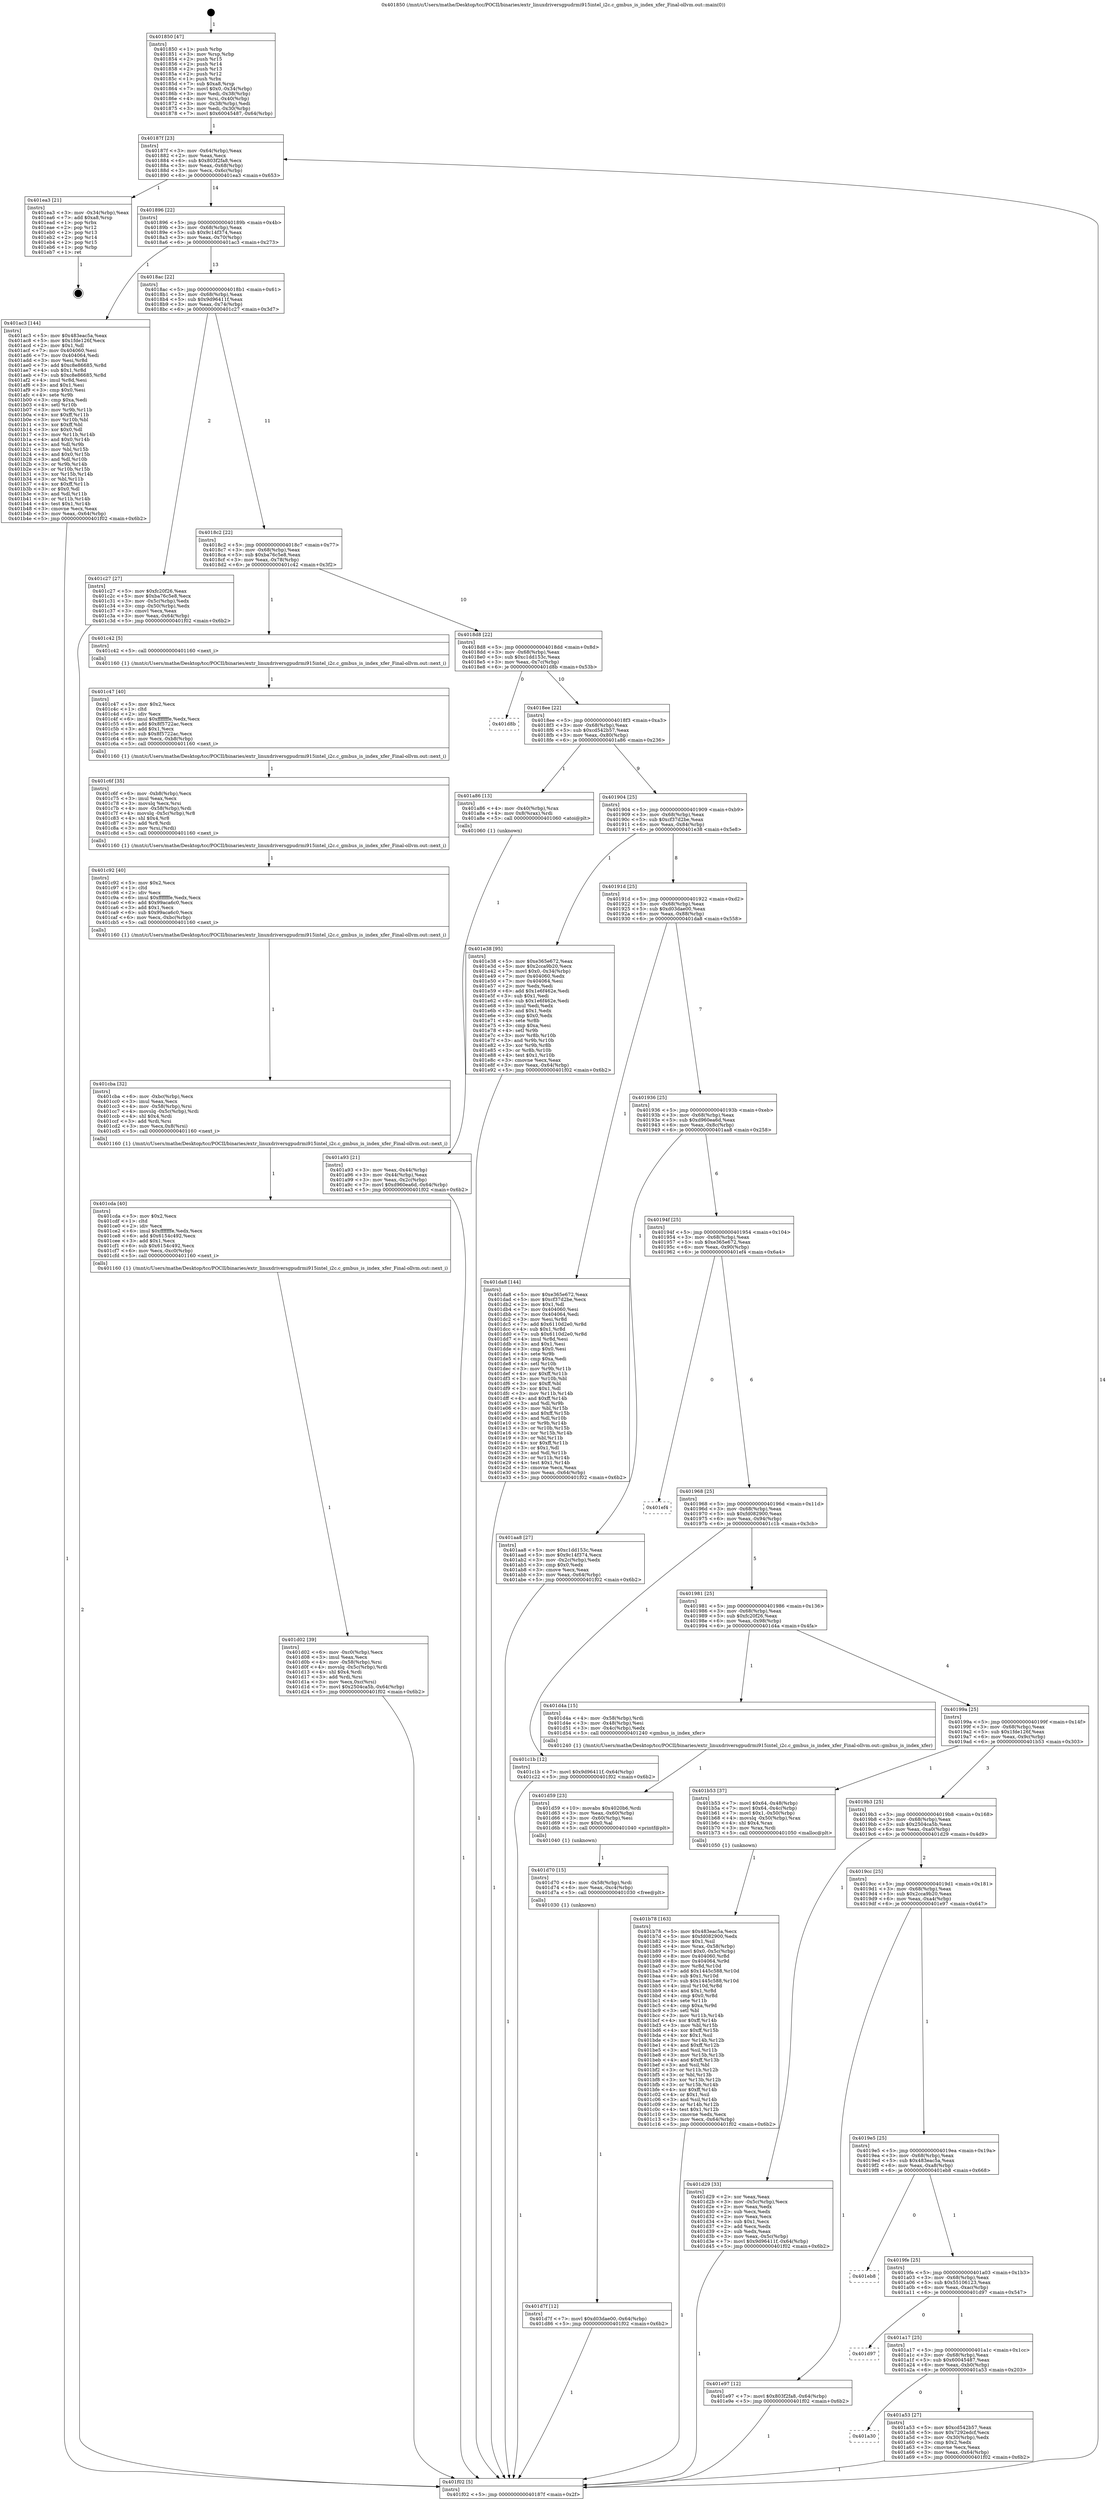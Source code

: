 digraph "0x401850" {
  label = "0x401850 (/mnt/c/Users/mathe/Desktop/tcc/POCII/binaries/extr_linuxdriversgpudrmi915intel_i2c.c_gmbus_is_index_xfer_Final-ollvm.out::main(0))"
  labelloc = "t"
  node[shape=record]

  Entry [label="",width=0.3,height=0.3,shape=circle,fillcolor=black,style=filled]
  "0x40187f" [label="{
     0x40187f [23]\l
     | [instrs]\l
     &nbsp;&nbsp;0x40187f \<+3\>: mov -0x64(%rbp),%eax\l
     &nbsp;&nbsp;0x401882 \<+2\>: mov %eax,%ecx\l
     &nbsp;&nbsp;0x401884 \<+6\>: sub $0x803f2fa8,%ecx\l
     &nbsp;&nbsp;0x40188a \<+3\>: mov %eax,-0x68(%rbp)\l
     &nbsp;&nbsp;0x40188d \<+3\>: mov %ecx,-0x6c(%rbp)\l
     &nbsp;&nbsp;0x401890 \<+6\>: je 0000000000401ea3 \<main+0x653\>\l
  }"]
  "0x401ea3" [label="{
     0x401ea3 [21]\l
     | [instrs]\l
     &nbsp;&nbsp;0x401ea3 \<+3\>: mov -0x34(%rbp),%eax\l
     &nbsp;&nbsp;0x401ea6 \<+7\>: add $0xa8,%rsp\l
     &nbsp;&nbsp;0x401ead \<+1\>: pop %rbx\l
     &nbsp;&nbsp;0x401eae \<+2\>: pop %r12\l
     &nbsp;&nbsp;0x401eb0 \<+2\>: pop %r13\l
     &nbsp;&nbsp;0x401eb2 \<+2\>: pop %r14\l
     &nbsp;&nbsp;0x401eb4 \<+2\>: pop %r15\l
     &nbsp;&nbsp;0x401eb6 \<+1\>: pop %rbp\l
     &nbsp;&nbsp;0x401eb7 \<+1\>: ret\l
  }"]
  "0x401896" [label="{
     0x401896 [22]\l
     | [instrs]\l
     &nbsp;&nbsp;0x401896 \<+5\>: jmp 000000000040189b \<main+0x4b\>\l
     &nbsp;&nbsp;0x40189b \<+3\>: mov -0x68(%rbp),%eax\l
     &nbsp;&nbsp;0x40189e \<+5\>: sub $0x9c14f374,%eax\l
     &nbsp;&nbsp;0x4018a3 \<+3\>: mov %eax,-0x70(%rbp)\l
     &nbsp;&nbsp;0x4018a6 \<+6\>: je 0000000000401ac3 \<main+0x273\>\l
  }"]
  Exit [label="",width=0.3,height=0.3,shape=circle,fillcolor=black,style=filled,peripheries=2]
  "0x401ac3" [label="{
     0x401ac3 [144]\l
     | [instrs]\l
     &nbsp;&nbsp;0x401ac3 \<+5\>: mov $0x483eac5a,%eax\l
     &nbsp;&nbsp;0x401ac8 \<+5\>: mov $0x1fde126f,%ecx\l
     &nbsp;&nbsp;0x401acd \<+2\>: mov $0x1,%dl\l
     &nbsp;&nbsp;0x401acf \<+7\>: mov 0x404060,%esi\l
     &nbsp;&nbsp;0x401ad6 \<+7\>: mov 0x404064,%edi\l
     &nbsp;&nbsp;0x401add \<+3\>: mov %esi,%r8d\l
     &nbsp;&nbsp;0x401ae0 \<+7\>: add $0xc8e86685,%r8d\l
     &nbsp;&nbsp;0x401ae7 \<+4\>: sub $0x1,%r8d\l
     &nbsp;&nbsp;0x401aeb \<+7\>: sub $0xc8e86685,%r8d\l
     &nbsp;&nbsp;0x401af2 \<+4\>: imul %r8d,%esi\l
     &nbsp;&nbsp;0x401af6 \<+3\>: and $0x1,%esi\l
     &nbsp;&nbsp;0x401af9 \<+3\>: cmp $0x0,%esi\l
     &nbsp;&nbsp;0x401afc \<+4\>: sete %r9b\l
     &nbsp;&nbsp;0x401b00 \<+3\>: cmp $0xa,%edi\l
     &nbsp;&nbsp;0x401b03 \<+4\>: setl %r10b\l
     &nbsp;&nbsp;0x401b07 \<+3\>: mov %r9b,%r11b\l
     &nbsp;&nbsp;0x401b0a \<+4\>: xor $0xff,%r11b\l
     &nbsp;&nbsp;0x401b0e \<+3\>: mov %r10b,%bl\l
     &nbsp;&nbsp;0x401b11 \<+3\>: xor $0xff,%bl\l
     &nbsp;&nbsp;0x401b14 \<+3\>: xor $0x0,%dl\l
     &nbsp;&nbsp;0x401b17 \<+3\>: mov %r11b,%r14b\l
     &nbsp;&nbsp;0x401b1a \<+4\>: and $0x0,%r14b\l
     &nbsp;&nbsp;0x401b1e \<+3\>: and %dl,%r9b\l
     &nbsp;&nbsp;0x401b21 \<+3\>: mov %bl,%r15b\l
     &nbsp;&nbsp;0x401b24 \<+4\>: and $0x0,%r15b\l
     &nbsp;&nbsp;0x401b28 \<+3\>: and %dl,%r10b\l
     &nbsp;&nbsp;0x401b2b \<+3\>: or %r9b,%r14b\l
     &nbsp;&nbsp;0x401b2e \<+3\>: or %r10b,%r15b\l
     &nbsp;&nbsp;0x401b31 \<+3\>: xor %r15b,%r14b\l
     &nbsp;&nbsp;0x401b34 \<+3\>: or %bl,%r11b\l
     &nbsp;&nbsp;0x401b37 \<+4\>: xor $0xff,%r11b\l
     &nbsp;&nbsp;0x401b3b \<+3\>: or $0x0,%dl\l
     &nbsp;&nbsp;0x401b3e \<+3\>: and %dl,%r11b\l
     &nbsp;&nbsp;0x401b41 \<+3\>: or %r11b,%r14b\l
     &nbsp;&nbsp;0x401b44 \<+4\>: test $0x1,%r14b\l
     &nbsp;&nbsp;0x401b48 \<+3\>: cmovne %ecx,%eax\l
     &nbsp;&nbsp;0x401b4b \<+3\>: mov %eax,-0x64(%rbp)\l
     &nbsp;&nbsp;0x401b4e \<+5\>: jmp 0000000000401f02 \<main+0x6b2\>\l
  }"]
  "0x4018ac" [label="{
     0x4018ac [22]\l
     | [instrs]\l
     &nbsp;&nbsp;0x4018ac \<+5\>: jmp 00000000004018b1 \<main+0x61\>\l
     &nbsp;&nbsp;0x4018b1 \<+3\>: mov -0x68(%rbp),%eax\l
     &nbsp;&nbsp;0x4018b4 \<+5\>: sub $0x9d96411f,%eax\l
     &nbsp;&nbsp;0x4018b9 \<+3\>: mov %eax,-0x74(%rbp)\l
     &nbsp;&nbsp;0x4018bc \<+6\>: je 0000000000401c27 \<main+0x3d7\>\l
  }"]
  "0x401d7f" [label="{
     0x401d7f [12]\l
     | [instrs]\l
     &nbsp;&nbsp;0x401d7f \<+7\>: movl $0xd03dae00,-0x64(%rbp)\l
     &nbsp;&nbsp;0x401d86 \<+5\>: jmp 0000000000401f02 \<main+0x6b2\>\l
  }"]
  "0x401c27" [label="{
     0x401c27 [27]\l
     | [instrs]\l
     &nbsp;&nbsp;0x401c27 \<+5\>: mov $0xfc20f26,%eax\l
     &nbsp;&nbsp;0x401c2c \<+5\>: mov $0xba76c5e8,%ecx\l
     &nbsp;&nbsp;0x401c31 \<+3\>: mov -0x5c(%rbp),%edx\l
     &nbsp;&nbsp;0x401c34 \<+3\>: cmp -0x50(%rbp),%edx\l
     &nbsp;&nbsp;0x401c37 \<+3\>: cmovl %ecx,%eax\l
     &nbsp;&nbsp;0x401c3a \<+3\>: mov %eax,-0x64(%rbp)\l
     &nbsp;&nbsp;0x401c3d \<+5\>: jmp 0000000000401f02 \<main+0x6b2\>\l
  }"]
  "0x4018c2" [label="{
     0x4018c2 [22]\l
     | [instrs]\l
     &nbsp;&nbsp;0x4018c2 \<+5\>: jmp 00000000004018c7 \<main+0x77\>\l
     &nbsp;&nbsp;0x4018c7 \<+3\>: mov -0x68(%rbp),%eax\l
     &nbsp;&nbsp;0x4018ca \<+5\>: sub $0xba76c5e8,%eax\l
     &nbsp;&nbsp;0x4018cf \<+3\>: mov %eax,-0x78(%rbp)\l
     &nbsp;&nbsp;0x4018d2 \<+6\>: je 0000000000401c42 \<main+0x3f2\>\l
  }"]
  "0x401d70" [label="{
     0x401d70 [15]\l
     | [instrs]\l
     &nbsp;&nbsp;0x401d70 \<+4\>: mov -0x58(%rbp),%rdi\l
     &nbsp;&nbsp;0x401d74 \<+6\>: mov %eax,-0xc4(%rbp)\l
     &nbsp;&nbsp;0x401d7a \<+5\>: call 0000000000401030 \<free@plt\>\l
     | [calls]\l
     &nbsp;&nbsp;0x401030 \{1\} (unknown)\l
  }"]
  "0x401c42" [label="{
     0x401c42 [5]\l
     | [instrs]\l
     &nbsp;&nbsp;0x401c42 \<+5\>: call 0000000000401160 \<next_i\>\l
     | [calls]\l
     &nbsp;&nbsp;0x401160 \{1\} (/mnt/c/Users/mathe/Desktop/tcc/POCII/binaries/extr_linuxdriversgpudrmi915intel_i2c.c_gmbus_is_index_xfer_Final-ollvm.out::next_i)\l
  }"]
  "0x4018d8" [label="{
     0x4018d8 [22]\l
     | [instrs]\l
     &nbsp;&nbsp;0x4018d8 \<+5\>: jmp 00000000004018dd \<main+0x8d\>\l
     &nbsp;&nbsp;0x4018dd \<+3\>: mov -0x68(%rbp),%eax\l
     &nbsp;&nbsp;0x4018e0 \<+5\>: sub $0xc1dd153c,%eax\l
     &nbsp;&nbsp;0x4018e5 \<+3\>: mov %eax,-0x7c(%rbp)\l
     &nbsp;&nbsp;0x4018e8 \<+6\>: je 0000000000401d8b \<main+0x53b\>\l
  }"]
  "0x401d59" [label="{
     0x401d59 [23]\l
     | [instrs]\l
     &nbsp;&nbsp;0x401d59 \<+10\>: movabs $0x4020b6,%rdi\l
     &nbsp;&nbsp;0x401d63 \<+3\>: mov %eax,-0x60(%rbp)\l
     &nbsp;&nbsp;0x401d66 \<+3\>: mov -0x60(%rbp),%esi\l
     &nbsp;&nbsp;0x401d69 \<+2\>: mov $0x0,%al\l
     &nbsp;&nbsp;0x401d6b \<+5\>: call 0000000000401040 \<printf@plt\>\l
     | [calls]\l
     &nbsp;&nbsp;0x401040 \{1\} (unknown)\l
  }"]
  "0x401d8b" [label="{
     0x401d8b\l
  }", style=dashed]
  "0x4018ee" [label="{
     0x4018ee [22]\l
     | [instrs]\l
     &nbsp;&nbsp;0x4018ee \<+5\>: jmp 00000000004018f3 \<main+0xa3\>\l
     &nbsp;&nbsp;0x4018f3 \<+3\>: mov -0x68(%rbp),%eax\l
     &nbsp;&nbsp;0x4018f6 \<+5\>: sub $0xcd542b57,%eax\l
     &nbsp;&nbsp;0x4018fb \<+3\>: mov %eax,-0x80(%rbp)\l
     &nbsp;&nbsp;0x4018fe \<+6\>: je 0000000000401a86 \<main+0x236\>\l
  }"]
  "0x401d02" [label="{
     0x401d02 [39]\l
     | [instrs]\l
     &nbsp;&nbsp;0x401d02 \<+6\>: mov -0xc0(%rbp),%ecx\l
     &nbsp;&nbsp;0x401d08 \<+3\>: imul %eax,%ecx\l
     &nbsp;&nbsp;0x401d0b \<+4\>: mov -0x58(%rbp),%rsi\l
     &nbsp;&nbsp;0x401d0f \<+4\>: movslq -0x5c(%rbp),%rdi\l
     &nbsp;&nbsp;0x401d13 \<+4\>: shl $0x4,%rdi\l
     &nbsp;&nbsp;0x401d17 \<+3\>: add %rdi,%rsi\l
     &nbsp;&nbsp;0x401d1a \<+3\>: mov %ecx,0xc(%rsi)\l
     &nbsp;&nbsp;0x401d1d \<+7\>: movl $0x2504ca5b,-0x64(%rbp)\l
     &nbsp;&nbsp;0x401d24 \<+5\>: jmp 0000000000401f02 \<main+0x6b2\>\l
  }"]
  "0x401a86" [label="{
     0x401a86 [13]\l
     | [instrs]\l
     &nbsp;&nbsp;0x401a86 \<+4\>: mov -0x40(%rbp),%rax\l
     &nbsp;&nbsp;0x401a8a \<+4\>: mov 0x8(%rax),%rdi\l
     &nbsp;&nbsp;0x401a8e \<+5\>: call 0000000000401060 \<atoi@plt\>\l
     | [calls]\l
     &nbsp;&nbsp;0x401060 \{1\} (unknown)\l
  }"]
  "0x401904" [label="{
     0x401904 [25]\l
     | [instrs]\l
     &nbsp;&nbsp;0x401904 \<+5\>: jmp 0000000000401909 \<main+0xb9\>\l
     &nbsp;&nbsp;0x401909 \<+3\>: mov -0x68(%rbp),%eax\l
     &nbsp;&nbsp;0x40190c \<+5\>: sub $0xcf37d2be,%eax\l
     &nbsp;&nbsp;0x401911 \<+6\>: mov %eax,-0x84(%rbp)\l
     &nbsp;&nbsp;0x401917 \<+6\>: je 0000000000401e38 \<main+0x5e8\>\l
  }"]
  "0x401cda" [label="{
     0x401cda [40]\l
     | [instrs]\l
     &nbsp;&nbsp;0x401cda \<+5\>: mov $0x2,%ecx\l
     &nbsp;&nbsp;0x401cdf \<+1\>: cltd\l
     &nbsp;&nbsp;0x401ce0 \<+2\>: idiv %ecx\l
     &nbsp;&nbsp;0x401ce2 \<+6\>: imul $0xfffffffe,%edx,%ecx\l
     &nbsp;&nbsp;0x401ce8 \<+6\>: add $0x6154c492,%ecx\l
     &nbsp;&nbsp;0x401cee \<+3\>: add $0x1,%ecx\l
     &nbsp;&nbsp;0x401cf1 \<+6\>: sub $0x6154c492,%ecx\l
     &nbsp;&nbsp;0x401cf7 \<+6\>: mov %ecx,-0xc0(%rbp)\l
     &nbsp;&nbsp;0x401cfd \<+5\>: call 0000000000401160 \<next_i\>\l
     | [calls]\l
     &nbsp;&nbsp;0x401160 \{1\} (/mnt/c/Users/mathe/Desktop/tcc/POCII/binaries/extr_linuxdriversgpudrmi915intel_i2c.c_gmbus_is_index_xfer_Final-ollvm.out::next_i)\l
  }"]
  "0x401e38" [label="{
     0x401e38 [95]\l
     | [instrs]\l
     &nbsp;&nbsp;0x401e38 \<+5\>: mov $0xe365e672,%eax\l
     &nbsp;&nbsp;0x401e3d \<+5\>: mov $0x2cca9b20,%ecx\l
     &nbsp;&nbsp;0x401e42 \<+7\>: movl $0x0,-0x34(%rbp)\l
     &nbsp;&nbsp;0x401e49 \<+7\>: mov 0x404060,%edx\l
     &nbsp;&nbsp;0x401e50 \<+7\>: mov 0x404064,%esi\l
     &nbsp;&nbsp;0x401e57 \<+2\>: mov %edx,%edi\l
     &nbsp;&nbsp;0x401e59 \<+6\>: add $0x1e6f462e,%edi\l
     &nbsp;&nbsp;0x401e5f \<+3\>: sub $0x1,%edi\l
     &nbsp;&nbsp;0x401e62 \<+6\>: sub $0x1e6f462e,%edi\l
     &nbsp;&nbsp;0x401e68 \<+3\>: imul %edi,%edx\l
     &nbsp;&nbsp;0x401e6b \<+3\>: and $0x1,%edx\l
     &nbsp;&nbsp;0x401e6e \<+3\>: cmp $0x0,%edx\l
     &nbsp;&nbsp;0x401e71 \<+4\>: sete %r8b\l
     &nbsp;&nbsp;0x401e75 \<+3\>: cmp $0xa,%esi\l
     &nbsp;&nbsp;0x401e78 \<+4\>: setl %r9b\l
     &nbsp;&nbsp;0x401e7c \<+3\>: mov %r8b,%r10b\l
     &nbsp;&nbsp;0x401e7f \<+3\>: and %r9b,%r10b\l
     &nbsp;&nbsp;0x401e82 \<+3\>: xor %r9b,%r8b\l
     &nbsp;&nbsp;0x401e85 \<+3\>: or %r8b,%r10b\l
     &nbsp;&nbsp;0x401e88 \<+4\>: test $0x1,%r10b\l
     &nbsp;&nbsp;0x401e8c \<+3\>: cmovne %ecx,%eax\l
     &nbsp;&nbsp;0x401e8f \<+3\>: mov %eax,-0x64(%rbp)\l
     &nbsp;&nbsp;0x401e92 \<+5\>: jmp 0000000000401f02 \<main+0x6b2\>\l
  }"]
  "0x40191d" [label="{
     0x40191d [25]\l
     | [instrs]\l
     &nbsp;&nbsp;0x40191d \<+5\>: jmp 0000000000401922 \<main+0xd2\>\l
     &nbsp;&nbsp;0x401922 \<+3\>: mov -0x68(%rbp),%eax\l
     &nbsp;&nbsp;0x401925 \<+5\>: sub $0xd03dae00,%eax\l
     &nbsp;&nbsp;0x40192a \<+6\>: mov %eax,-0x88(%rbp)\l
     &nbsp;&nbsp;0x401930 \<+6\>: je 0000000000401da8 \<main+0x558\>\l
  }"]
  "0x401cba" [label="{
     0x401cba [32]\l
     | [instrs]\l
     &nbsp;&nbsp;0x401cba \<+6\>: mov -0xbc(%rbp),%ecx\l
     &nbsp;&nbsp;0x401cc0 \<+3\>: imul %eax,%ecx\l
     &nbsp;&nbsp;0x401cc3 \<+4\>: mov -0x58(%rbp),%rsi\l
     &nbsp;&nbsp;0x401cc7 \<+4\>: movslq -0x5c(%rbp),%rdi\l
     &nbsp;&nbsp;0x401ccb \<+4\>: shl $0x4,%rdi\l
     &nbsp;&nbsp;0x401ccf \<+3\>: add %rdi,%rsi\l
     &nbsp;&nbsp;0x401cd2 \<+3\>: mov %ecx,0x8(%rsi)\l
     &nbsp;&nbsp;0x401cd5 \<+5\>: call 0000000000401160 \<next_i\>\l
     | [calls]\l
     &nbsp;&nbsp;0x401160 \{1\} (/mnt/c/Users/mathe/Desktop/tcc/POCII/binaries/extr_linuxdriversgpudrmi915intel_i2c.c_gmbus_is_index_xfer_Final-ollvm.out::next_i)\l
  }"]
  "0x401da8" [label="{
     0x401da8 [144]\l
     | [instrs]\l
     &nbsp;&nbsp;0x401da8 \<+5\>: mov $0xe365e672,%eax\l
     &nbsp;&nbsp;0x401dad \<+5\>: mov $0xcf37d2be,%ecx\l
     &nbsp;&nbsp;0x401db2 \<+2\>: mov $0x1,%dl\l
     &nbsp;&nbsp;0x401db4 \<+7\>: mov 0x404060,%esi\l
     &nbsp;&nbsp;0x401dbb \<+7\>: mov 0x404064,%edi\l
     &nbsp;&nbsp;0x401dc2 \<+3\>: mov %esi,%r8d\l
     &nbsp;&nbsp;0x401dc5 \<+7\>: add $0x6110d2e0,%r8d\l
     &nbsp;&nbsp;0x401dcc \<+4\>: sub $0x1,%r8d\l
     &nbsp;&nbsp;0x401dd0 \<+7\>: sub $0x6110d2e0,%r8d\l
     &nbsp;&nbsp;0x401dd7 \<+4\>: imul %r8d,%esi\l
     &nbsp;&nbsp;0x401ddb \<+3\>: and $0x1,%esi\l
     &nbsp;&nbsp;0x401dde \<+3\>: cmp $0x0,%esi\l
     &nbsp;&nbsp;0x401de1 \<+4\>: sete %r9b\l
     &nbsp;&nbsp;0x401de5 \<+3\>: cmp $0xa,%edi\l
     &nbsp;&nbsp;0x401de8 \<+4\>: setl %r10b\l
     &nbsp;&nbsp;0x401dec \<+3\>: mov %r9b,%r11b\l
     &nbsp;&nbsp;0x401def \<+4\>: xor $0xff,%r11b\l
     &nbsp;&nbsp;0x401df3 \<+3\>: mov %r10b,%bl\l
     &nbsp;&nbsp;0x401df6 \<+3\>: xor $0xff,%bl\l
     &nbsp;&nbsp;0x401df9 \<+3\>: xor $0x1,%dl\l
     &nbsp;&nbsp;0x401dfc \<+3\>: mov %r11b,%r14b\l
     &nbsp;&nbsp;0x401dff \<+4\>: and $0xff,%r14b\l
     &nbsp;&nbsp;0x401e03 \<+3\>: and %dl,%r9b\l
     &nbsp;&nbsp;0x401e06 \<+3\>: mov %bl,%r15b\l
     &nbsp;&nbsp;0x401e09 \<+4\>: and $0xff,%r15b\l
     &nbsp;&nbsp;0x401e0d \<+3\>: and %dl,%r10b\l
     &nbsp;&nbsp;0x401e10 \<+3\>: or %r9b,%r14b\l
     &nbsp;&nbsp;0x401e13 \<+3\>: or %r10b,%r15b\l
     &nbsp;&nbsp;0x401e16 \<+3\>: xor %r15b,%r14b\l
     &nbsp;&nbsp;0x401e19 \<+3\>: or %bl,%r11b\l
     &nbsp;&nbsp;0x401e1c \<+4\>: xor $0xff,%r11b\l
     &nbsp;&nbsp;0x401e20 \<+3\>: or $0x1,%dl\l
     &nbsp;&nbsp;0x401e23 \<+3\>: and %dl,%r11b\l
     &nbsp;&nbsp;0x401e26 \<+3\>: or %r11b,%r14b\l
     &nbsp;&nbsp;0x401e29 \<+4\>: test $0x1,%r14b\l
     &nbsp;&nbsp;0x401e2d \<+3\>: cmovne %ecx,%eax\l
     &nbsp;&nbsp;0x401e30 \<+3\>: mov %eax,-0x64(%rbp)\l
     &nbsp;&nbsp;0x401e33 \<+5\>: jmp 0000000000401f02 \<main+0x6b2\>\l
  }"]
  "0x401936" [label="{
     0x401936 [25]\l
     | [instrs]\l
     &nbsp;&nbsp;0x401936 \<+5\>: jmp 000000000040193b \<main+0xeb\>\l
     &nbsp;&nbsp;0x40193b \<+3\>: mov -0x68(%rbp),%eax\l
     &nbsp;&nbsp;0x40193e \<+5\>: sub $0xd960ea6d,%eax\l
     &nbsp;&nbsp;0x401943 \<+6\>: mov %eax,-0x8c(%rbp)\l
     &nbsp;&nbsp;0x401949 \<+6\>: je 0000000000401aa8 \<main+0x258\>\l
  }"]
  "0x401c92" [label="{
     0x401c92 [40]\l
     | [instrs]\l
     &nbsp;&nbsp;0x401c92 \<+5\>: mov $0x2,%ecx\l
     &nbsp;&nbsp;0x401c97 \<+1\>: cltd\l
     &nbsp;&nbsp;0x401c98 \<+2\>: idiv %ecx\l
     &nbsp;&nbsp;0x401c9a \<+6\>: imul $0xfffffffe,%edx,%ecx\l
     &nbsp;&nbsp;0x401ca0 \<+6\>: add $0x99aca6c0,%ecx\l
     &nbsp;&nbsp;0x401ca6 \<+3\>: add $0x1,%ecx\l
     &nbsp;&nbsp;0x401ca9 \<+6\>: sub $0x99aca6c0,%ecx\l
     &nbsp;&nbsp;0x401caf \<+6\>: mov %ecx,-0xbc(%rbp)\l
     &nbsp;&nbsp;0x401cb5 \<+5\>: call 0000000000401160 \<next_i\>\l
     | [calls]\l
     &nbsp;&nbsp;0x401160 \{1\} (/mnt/c/Users/mathe/Desktop/tcc/POCII/binaries/extr_linuxdriversgpudrmi915intel_i2c.c_gmbus_is_index_xfer_Final-ollvm.out::next_i)\l
  }"]
  "0x401aa8" [label="{
     0x401aa8 [27]\l
     | [instrs]\l
     &nbsp;&nbsp;0x401aa8 \<+5\>: mov $0xc1dd153c,%eax\l
     &nbsp;&nbsp;0x401aad \<+5\>: mov $0x9c14f374,%ecx\l
     &nbsp;&nbsp;0x401ab2 \<+3\>: mov -0x2c(%rbp),%edx\l
     &nbsp;&nbsp;0x401ab5 \<+3\>: cmp $0x0,%edx\l
     &nbsp;&nbsp;0x401ab8 \<+3\>: cmove %ecx,%eax\l
     &nbsp;&nbsp;0x401abb \<+3\>: mov %eax,-0x64(%rbp)\l
     &nbsp;&nbsp;0x401abe \<+5\>: jmp 0000000000401f02 \<main+0x6b2\>\l
  }"]
  "0x40194f" [label="{
     0x40194f [25]\l
     | [instrs]\l
     &nbsp;&nbsp;0x40194f \<+5\>: jmp 0000000000401954 \<main+0x104\>\l
     &nbsp;&nbsp;0x401954 \<+3\>: mov -0x68(%rbp),%eax\l
     &nbsp;&nbsp;0x401957 \<+5\>: sub $0xe365e672,%eax\l
     &nbsp;&nbsp;0x40195c \<+6\>: mov %eax,-0x90(%rbp)\l
     &nbsp;&nbsp;0x401962 \<+6\>: je 0000000000401ef4 \<main+0x6a4\>\l
  }"]
  "0x401c6f" [label="{
     0x401c6f [35]\l
     | [instrs]\l
     &nbsp;&nbsp;0x401c6f \<+6\>: mov -0xb8(%rbp),%ecx\l
     &nbsp;&nbsp;0x401c75 \<+3\>: imul %eax,%ecx\l
     &nbsp;&nbsp;0x401c78 \<+3\>: movslq %ecx,%rsi\l
     &nbsp;&nbsp;0x401c7b \<+4\>: mov -0x58(%rbp),%rdi\l
     &nbsp;&nbsp;0x401c7f \<+4\>: movslq -0x5c(%rbp),%r8\l
     &nbsp;&nbsp;0x401c83 \<+4\>: shl $0x4,%r8\l
     &nbsp;&nbsp;0x401c87 \<+3\>: add %r8,%rdi\l
     &nbsp;&nbsp;0x401c8a \<+3\>: mov %rsi,(%rdi)\l
     &nbsp;&nbsp;0x401c8d \<+5\>: call 0000000000401160 \<next_i\>\l
     | [calls]\l
     &nbsp;&nbsp;0x401160 \{1\} (/mnt/c/Users/mathe/Desktop/tcc/POCII/binaries/extr_linuxdriversgpudrmi915intel_i2c.c_gmbus_is_index_xfer_Final-ollvm.out::next_i)\l
  }"]
  "0x401ef4" [label="{
     0x401ef4\l
  }", style=dashed]
  "0x401968" [label="{
     0x401968 [25]\l
     | [instrs]\l
     &nbsp;&nbsp;0x401968 \<+5\>: jmp 000000000040196d \<main+0x11d\>\l
     &nbsp;&nbsp;0x40196d \<+3\>: mov -0x68(%rbp),%eax\l
     &nbsp;&nbsp;0x401970 \<+5\>: sub $0xfd082900,%eax\l
     &nbsp;&nbsp;0x401975 \<+6\>: mov %eax,-0x94(%rbp)\l
     &nbsp;&nbsp;0x40197b \<+6\>: je 0000000000401c1b \<main+0x3cb\>\l
  }"]
  "0x401c47" [label="{
     0x401c47 [40]\l
     | [instrs]\l
     &nbsp;&nbsp;0x401c47 \<+5\>: mov $0x2,%ecx\l
     &nbsp;&nbsp;0x401c4c \<+1\>: cltd\l
     &nbsp;&nbsp;0x401c4d \<+2\>: idiv %ecx\l
     &nbsp;&nbsp;0x401c4f \<+6\>: imul $0xfffffffe,%edx,%ecx\l
     &nbsp;&nbsp;0x401c55 \<+6\>: add $0x8f5722ac,%ecx\l
     &nbsp;&nbsp;0x401c5b \<+3\>: add $0x1,%ecx\l
     &nbsp;&nbsp;0x401c5e \<+6\>: sub $0x8f5722ac,%ecx\l
     &nbsp;&nbsp;0x401c64 \<+6\>: mov %ecx,-0xb8(%rbp)\l
     &nbsp;&nbsp;0x401c6a \<+5\>: call 0000000000401160 \<next_i\>\l
     | [calls]\l
     &nbsp;&nbsp;0x401160 \{1\} (/mnt/c/Users/mathe/Desktop/tcc/POCII/binaries/extr_linuxdriversgpudrmi915intel_i2c.c_gmbus_is_index_xfer_Final-ollvm.out::next_i)\l
  }"]
  "0x401c1b" [label="{
     0x401c1b [12]\l
     | [instrs]\l
     &nbsp;&nbsp;0x401c1b \<+7\>: movl $0x9d96411f,-0x64(%rbp)\l
     &nbsp;&nbsp;0x401c22 \<+5\>: jmp 0000000000401f02 \<main+0x6b2\>\l
  }"]
  "0x401981" [label="{
     0x401981 [25]\l
     | [instrs]\l
     &nbsp;&nbsp;0x401981 \<+5\>: jmp 0000000000401986 \<main+0x136\>\l
     &nbsp;&nbsp;0x401986 \<+3\>: mov -0x68(%rbp),%eax\l
     &nbsp;&nbsp;0x401989 \<+5\>: sub $0xfc20f26,%eax\l
     &nbsp;&nbsp;0x40198e \<+6\>: mov %eax,-0x98(%rbp)\l
     &nbsp;&nbsp;0x401994 \<+6\>: je 0000000000401d4a \<main+0x4fa\>\l
  }"]
  "0x401b78" [label="{
     0x401b78 [163]\l
     | [instrs]\l
     &nbsp;&nbsp;0x401b78 \<+5\>: mov $0x483eac5a,%ecx\l
     &nbsp;&nbsp;0x401b7d \<+5\>: mov $0xfd082900,%edx\l
     &nbsp;&nbsp;0x401b82 \<+3\>: mov $0x1,%sil\l
     &nbsp;&nbsp;0x401b85 \<+4\>: mov %rax,-0x58(%rbp)\l
     &nbsp;&nbsp;0x401b89 \<+7\>: movl $0x0,-0x5c(%rbp)\l
     &nbsp;&nbsp;0x401b90 \<+8\>: mov 0x404060,%r8d\l
     &nbsp;&nbsp;0x401b98 \<+8\>: mov 0x404064,%r9d\l
     &nbsp;&nbsp;0x401ba0 \<+3\>: mov %r8d,%r10d\l
     &nbsp;&nbsp;0x401ba3 \<+7\>: add $0x1445c588,%r10d\l
     &nbsp;&nbsp;0x401baa \<+4\>: sub $0x1,%r10d\l
     &nbsp;&nbsp;0x401bae \<+7\>: sub $0x1445c588,%r10d\l
     &nbsp;&nbsp;0x401bb5 \<+4\>: imul %r10d,%r8d\l
     &nbsp;&nbsp;0x401bb9 \<+4\>: and $0x1,%r8d\l
     &nbsp;&nbsp;0x401bbd \<+4\>: cmp $0x0,%r8d\l
     &nbsp;&nbsp;0x401bc1 \<+4\>: sete %r11b\l
     &nbsp;&nbsp;0x401bc5 \<+4\>: cmp $0xa,%r9d\l
     &nbsp;&nbsp;0x401bc9 \<+3\>: setl %bl\l
     &nbsp;&nbsp;0x401bcc \<+3\>: mov %r11b,%r14b\l
     &nbsp;&nbsp;0x401bcf \<+4\>: xor $0xff,%r14b\l
     &nbsp;&nbsp;0x401bd3 \<+3\>: mov %bl,%r15b\l
     &nbsp;&nbsp;0x401bd6 \<+4\>: xor $0xff,%r15b\l
     &nbsp;&nbsp;0x401bda \<+4\>: xor $0x1,%sil\l
     &nbsp;&nbsp;0x401bde \<+3\>: mov %r14b,%r12b\l
     &nbsp;&nbsp;0x401be1 \<+4\>: and $0xff,%r12b\l
     &nbsp;&nbsp;0x401be5 \<+3\>: and %sil,%r11b\l
     &nbsp;&nbsp;0x401be8 \<+3\>: mov %r15b,%r13b\l
     &nbsp;&nbsp;0x401beb \<+4\>: and $0xff,%r13b\l
     &nbsp;&nbsp;0x401bef \<+3\>: and %sil,%bl\l
     &nbsp;&nbsp;0x401bf2 \<+3\>: or %r11b,%r12b\l
     &nbsp;&nbsp;0x401bf5 \<+3\>: or %bl,%r13b\l
     &nbsp;&nbsp;0x401bf8 \<+3\>: xor %r13b,%r12b\l
     &nbsp;&nbsp;0x401bfb \<+3\>: or %r15b,%r14b\l
     &nbsp;&nbsp;0x401bfe \<+4\>: xor $0xff,%r14b\l
     &nbsp;&nbsp;0x401c02 \<+4\>: or $0x1,%sil\l
     &nbsp;&nbsp;0x401c06 \<+3\>: and %sil,%r14b\l
     &nbsp;&nbsp;0x401c09 \<+3\>: or %r14b,%r12b\l
     &nbsp;&nbsp;0x401c0c \<+4\>: test $0x1,%r12b\l
     &nbsp;&nbsp;0x401c10 \<+3\>: cmovne %edx,%ecx\l
     &nbsp;&nbsp;0x401c13 \<+3\>: mov %ecx,-0x64(%rbp)\l
     &nbsp;&nbsp;0x401c16 \<+5\>: jmp 0000000000401f02 \<main+0x6b2\>\l
  }"]
  "0x401d4a" [label="{
     0x401d4a [15]\l
     | [instrs]\l
     &nbsp;&nbsp;0x401d4a \<+4\>: mov -0x58(%rbp),%rdi\l
     &nbsp;&nbsp;0x401d4e \<+3\>: mov -0x48(%rbp),%esi\l
     &nbsp;&nbsp;0x401d51 \<+3\>: mov -0x4c(%rbp),%edx\l
     &nbsp;&nbsp;0x401d54 \<+5\>: call 0000000000401240 \<gmbus_is_index_xfer\>\l
     | [calls]\l
     &nbsp;&nbsp;0x401240 \{1\} (/mnt/c/Users/mathe/Desktop/tcc/POCII/binaries/extr_linuxdriversgpudrmi915intel_i2c.c_gmbus_is_index_xfer_Final-ollvm.out::gmbus_is_index_xfer)\l
  }"]
  "0x40199a" [label="{
     0x40199a [25]\l
     | [instrs]\l
     &nbsp;&nbsp;0x40199a \<+5\>: jmp 000000000040199f \<main+0x14f\>\l
     &nbsp;&nbsp;0x40199f \<+3\>: mov -0x68(%rbp),%eax\l
     &nbsp;&nbsp;0x4019a2 \<+5\>: sub $0x1fde126f,%eax\l
     &nbsp;&nbsp;0x4019a7 \<+6\>: mov %eax,-0x9c(%rbp)\l
     &nbsp;&nbsp;0x4019ad \<+6\>: je 0000000000401b53 \<main+0x303\>\l
  }"]
  "0x401a93" [label="{
     0x401a93 [21]\l
     | [instrs]\l
     &nbsp;&nbsp;0x401a93 \<+3\>: mov %eax,-0x44(%rbp)\l
     &nbsp;&nbsp;0x401a96 \<+3\>: mov -0x44(%rbp),%eax\l
     &nbsp;&nbsp;0x401a99 \<+3\>: mov %eax,-0x2c(%rbp)\l
     &nbsp;&nbsp;0x401a9c \<+7\>: movl $0xd960ea6d,-0x64(%rbp)\l
     &nbsp;&nbsp;0x401aa3 \<+5\>: jmp 0000000000401f02 \<main+0x6b2\>\l
  }"]
  "0x401b53" [label="{
     0x401b53 [37]\l
     | [instrs]\l
     &nbsp;&nbsp;0x401b53 \<+7\>: movl $0x64,-0x48(%rbp)\l
     &nbsp;&nbsp;0x401b5a \<+7\>: movl $0x64,-0x4c(%rbp)\l
     &nbsp;&nbsp;0x401b61 \<+7\>: movl $0x1,-0x50(%rbp)\l
     &nbsp;&nbsp;0x401b68 \<+4\>: movslq -0x50(%rbp),%rax\l
     &nbsp;&nbsp;0x401b6c \<+4\>: shl $0x4,%rax\l
     &nbsp;&nbsp;0x401b70 \<+3\>: mov %rax,%rdi\l
     &nbsp;&nbsp;0x401b73 \<+5\>: call 0000000000401050 \<malloc@plt\>\l
     | [calls]\l
     &nbsp;&nbsp;0x401050 \{1\} (unknown)\l
  }"]
  "0x4019b3" [label="{
     0x4019b3 [25]\l
     | [instrs]\l
     &nbsp;&nbsp;0x4019b3 \<+5\>: jmp 00000000004019b8 \<main+0x168\>\l
     &nbsp;&nbsp;0x4019b8 \<+3\>: mov -0x68(%rbp),%eax\l
     &nbsp;&nbsp;0x4019bb \<+5\>: sub $0x2504ca5b,%eax\l
     &nbsp;&nbsp;0x4019c0 \<+6\>: mov %eax,-0xa0(%rbp)\l
     &nbsp;&nbsp;0x4019c6 \<+6\>: je 0000000000401d29 \<main+0x4d9\>\l
  }"]
  "0x401850" [label="{
     0x401850 [47]\l
     | [instrs]\l
     &nbsp;&nbsp;0x401850 \<+1\>: push %rbp\l
     &nbsp;&nbsp;0x401851 \<+3\>: mov %rsp,%rbp\l
     &nbsp;&nbsp;0x401854 \<+2\>: push %r15\l
     &nbsp;&nbsp;0x401856 \<+2\>: push %r14\l
     &nbsp;&nbsp;0x401858 \<+2\>: push %r13\l
     &nbsp;&nbsp;0x40185a \<+2\>: push %r12\l
     &nbsp;&nbsp;0x40185c \<+1\>: push %rbx\l
     &nbsp;&nbsp;0x40185d \<+7\>: sub $0xa8,%rsp\l
     &nbsp;&nbsp;0x401864 \<+7\>: movl $0x0,-0x34(%rbp)\l
     &nbsp;&nbsp;0x40186b \<+3\>: mov %edi,-0x38(%rbp)\l
     &nbsp;&nbsp;0x40186e \<+4\>: mov %rsi,-0x40(%rbp)\l
     &nbsp;&nbsp;0x401872 \<+3\>: mov -0x38(%rbp),%edi\l
     &nbsp;&nbsp;0x401875 \<+3\>: mov %edi,-0x30(%rbp)\l
     &nbsp;&nbsp;0x401878 \<+7\>: movl $0x60045487,-0x64(%rbp)\l
  }"]
  "0x401d29" [label="{
     0x401d29 [33]\l
     | [instrs]\l
     &nbsp;&nbsp;0x401d29 \<+2\>: xor %eax,%eax\l
     &nbsp;&nbsp;0x401d2b \<+3\>: mov -0x5c(%rbp),%ecx\l
     &nbsp;&nbsp;0x401d2e \<+2\>: mov %eax,%edx\l
     &nbsp;&nbsp;0x401d30 \<+2\>: sub %ecx,%edx\l
     &nbsp;&nbsp;0x401d32 \<+2\>: mov %eax,%ecx\l
     &nbsp;&nbsp;0x401d34 \<+3\>: sub $0x1,%ecx\l
     &nbsp;&nbsp;0x401d37 \<+2\>: add %ecx,%edx\l
     &nbsp;&nbsp;0x401d39 \<+2\>: sub %edx,%eax\l
     &nbsp;&nbsp;0x401d3b \<+3\>: mov %eax,-0x5c(%rbp)\l
     &nbsp;&nbsp;0x401d3e \<+7\>: movl $0x9d96411f,-0x64(%rbp)\l
     &nbsp;&nbsp;0x401d45 \<+5\>: jmp 0000000000401f02 \<main+0x6b2\>\l
  }"]
  "0x4019cc" [label="{
     0x4019cc [25]\l
     | [instrs]\l
     &nbsp;&nbsp;0x4019cc \<+5\>: jmp 00000000004019d1 \<main+0x181\>\l
     &nbsp;&nbsp;0x4019d1 \<+3\>: mov -0x68(%rbp),%eax\l
     &nbsp;&nbsp;0x4019d4 \<+5\>: sub $0x2cca9b20,%eax\l
     &nbsp;&nbsp;0x4019d9 \<+6\>: mov %eax,-0xa4(%rbp)\l
     &nbsp;&nbsp;0x4019df \<+6\>: je 0000000000401e97 \<main+0x647\>\l
  }"]
  "0x401f02" [label="{
     0x401f02 [5]\l
     | [instrs]\l
     &nbsp;&nbsp;0x401f02 \<+5\>: jmp 000000000040187f \<main+0x2f\>\l
  }"]
  "0x401e97" [label="{
     0x401e97 [12]\l
     | [instrs]\l
     &nbsp;&nbsp;0x401e97 \<+7\>: movl $0x803f2fa8,-0x64(%rbp)\l
     &nbsp;&nbsp;0x401e9e \<+5\>: jmp 0000000000401f02 \<main+0x6b2\>\l
  }"]
  "0x4019e5" [label="{
     0x4019e5 [25]\l
     | [instrs]\l
     &nbsp;&nbsp;0x4019e5 \<+5\>: jmp 00000000004019ea \<main+0x19a\>\l
     &nbsp;&nbsp;0x4019ea \<+3\>: mov -0x68(%rbp),%eax\l
     &nbsp;&nbsp;0x4019ed \<+5\>: sub $0x483eac5a,%eax\l
     &nbsp;&nbsp;0x4019f2 \<+6\>: mov %eax,-0xa8(%rbp)\l
     &nbsp;&nbsp;0x4019f8 \<+6\>: je 0000000000401eb8 \<main+0x668\>\l
  }"]
  "0x401a30" [label="{
     0x401a30\l
  }", style=dashed]
  "0x401eb8" [label="{
     0x401eb8\l
  }", style=dashed]
  "0x4019fe" [label="{
     0x4019fe [25]\l
     | [instrs]\l
     &nbsp;&nbsp;0x4019fe \<+5\>: jmp 0000000000401a03 \<main+0x1b3\>\l
     &nbsp;&nbsp;0x401a03 \<+3\>: mov -0x68(%rbp),%eax\l
     &nbsp;&nbsp;0x401a06 \<+5\>: sub $0x55106123,%eax\l
     &nbsp;&nbsp;0x401a0b \<+6\>: mov %eax,-0xac(%rbp)\l
     &nbsp;&nbsp;0x401a11 \<+6\>: je 0000000000401d97 \<main+0x547\>\l
  }"]
  "0x401a53" [label="{
     0x401a53 [27]\l
     | [instrs]\l
     &nbsp;&nbsp;0x401a53 \<+5\>: mov $0xcd542b57,%eax\l
     &nbsp;&nbsp;0x401a58 \<+5\>: mov $0x7292edcf,%ecx\l
     &nbsp;&nbsp;0x401a5d \<+3\>: mov -0x30(%rbp),%edx\l
     &nbsp;&nbsp;0x401a60 \<+3\>: cmp $0x2,%edx\l
     &nbsp;&nbsp;0x401a63 \<+3\>: cmovne %ecx,%eax\l
     &nbsp;&nbsp;0x401a66 \<+3\>: mov %eax,-0x64(%rbp)\l
     &nbsp;&nbsp;0x401a69 \<+5\>: jmp 0000000000401f02 \<main+0x6b2\>\l
  }"]
  "0x401d97" [label="{
     0x401d97\l
  }", style=dashed]
  "0x401a17" [label="{
     0x401a17 [25]\l
     | [instrs]\l
     &nbsp;&nbsp;0x401a17 \<+5\>: jmp 0000000000401a1c \<main+0x1cc\>\l
     &nbsp;&nbsp;0x401a1c \<+3\>: mov -0x68(%rbp),%eax\l
     &nbsp;&nbsp;0x401a1f \<+5\>: sub $0x60045487,%eax\l
     &nbsp;&nbsp;0x401a24 \<+6\>: mov %eax,-0xb0(%rbp)\l
     &nbsp;&nbsp;0x401a2a \<+6\>: je 0000000000401a53 \<main+0x203\>\l
  }"]
  Entry -> "0x401850" [label=" 1"]
  "0x40187f" -> "0x401ea3" [label=" 1"]
  "0x40187f" -> "0x401896" [label=" 14"]
  "0x401ea3" -> Exit [label=" 1"]
  "0x401896" -> "0x401ac3" [label=" 1"]
  "0x401896" -> "0x4018ac" [label=" 13"]
  "0x401e97" -> "0x401f02" [label=" 1"]
  "0x4018ac" -> "0x401c27" [label=" 2"]
  "0x4018ac" -> "0x4018c2" [label=" 11"]
  "0x401e38" -> "0x401f02" [label=" 1"]
  "0x4018c2" -> "0x401c42" [label=" 1"]
  "0x4018c2" -> "0x4018d8" [label=" 10"]
  "0x401da8" -> "0x401f02" [label=" 1"]
  "0x4018d8" -> "0x401d8b" [label=" 0"]
  "0x4018d8" -> "0x4018ee" [label=" 10"]
  "0x401d7f" -> "0x401f02" [label=" 1"]
  "0x4018ee" -> "0x401a86" [label=" 1"]
  "0x4018ee" -> "0x401904" [label=" 9"]
  "0x401d70" -> "0x401d7f" [label=" 1"]
  "0x401904" -> "0x401e38" [label=" 1"]
  "0x401904" -> "0x40191d" [label=" 8"]
  "0x401d59" -> "0x401d70" [label=" 1"]
  "0x40191d" -> "0x401da8" [label=" 1"]
  "0x40191d" -> "0x401936" [label=" 7"]
  "0x401d4a" -> "0x401d59" [label=" 1"]
  "0x401936" -> "0x401aa8" [label=" 1"]
  "0x401936" -> "0x40194f" [label=" 6"]
  "0x401d29" -> "0x401f02" [label=" 1"]
  "0x40194f" -> "0x401ef4" [label=" 0"]
  "0x40194f" -> "0x401968" [label=" 6"]
  "0x401d02" -> "0x401f02" [label=" 1"]
  "0x401968" -> "0x401c1b" [label=" 1"]
  "0x401968" -> "0x401981" [label=" 5"]
  "0x401cda" -> "0x401d02" [label=" 1"]
  "0x401981" -> "0x401d4a" [label=" 1"]
  "0x401981" -> "0x40199a" [label=" 4"]
  "0x401cba" -> "0x401cda" [label=" 1"]
  "0x40199a" -> "0x401b53" [label=" 1"]
  "0x40199a" -> "0x4019b3" [label=" 3"]
  "0x401c92" -> "0x401cba" [label=" 1"]
  "0x4019b3" -> "0x401d29" [label=" 1"]
  "0x4019b3" -> "0x4019cc" [label=" 2"]
  "0x401c6f" -> "0x401c92" [label=" 1"]
  "0x4019cc" -> "0x401e97" [label=" 1"]
  "0x4019cc" -> "0x4019e5" [label=" 1"]
  "0x401c47" -> "0x401c6f" [label=" 1"]
  "0x4019e5" -> "0x401eb8" [label=" 0"]
  "0x4019e5" -> "0x4019fe" [label=" 1"]
  "0x401c42" -> "0x401c47" [label=" 1"]
  "0x4019fe" -> "0x401d97" [label=" 0"]
  "0x4019fe" -> "0x401a17" [label=" 1"]
  "0x401c27" -> "0x401f02" [label=" 2"]
  "0x401a17" -> "0x401a53" [label=" 1"]
  "0x401a17" -> "0x401a30" [label=" 0"]
  "0x401a53" -> "0x401f02" [label=" 1"]
  "0x401850" -> "0x40187f" [label=" 1"]
  "0x401f02" -> "0x40187f" [label=" 14"]
  "0x401a86" -> "0x401a93" [label=" 1"]
  "0x401a93" -> "0x401f02" [label=" 1"]
  "0x401aa8" -> "0x401f02" [label=" 1"]
  "0x401ac3" -> "0x401f02" [label=" 1"]
  "0x401b53" -> "0x401b78" [label=" 1"]
  "0x401b78" -> "0x401f02" [label=" 1"]
  "0x401c1b" -> "0x401f02" [label=" 1"]
}
